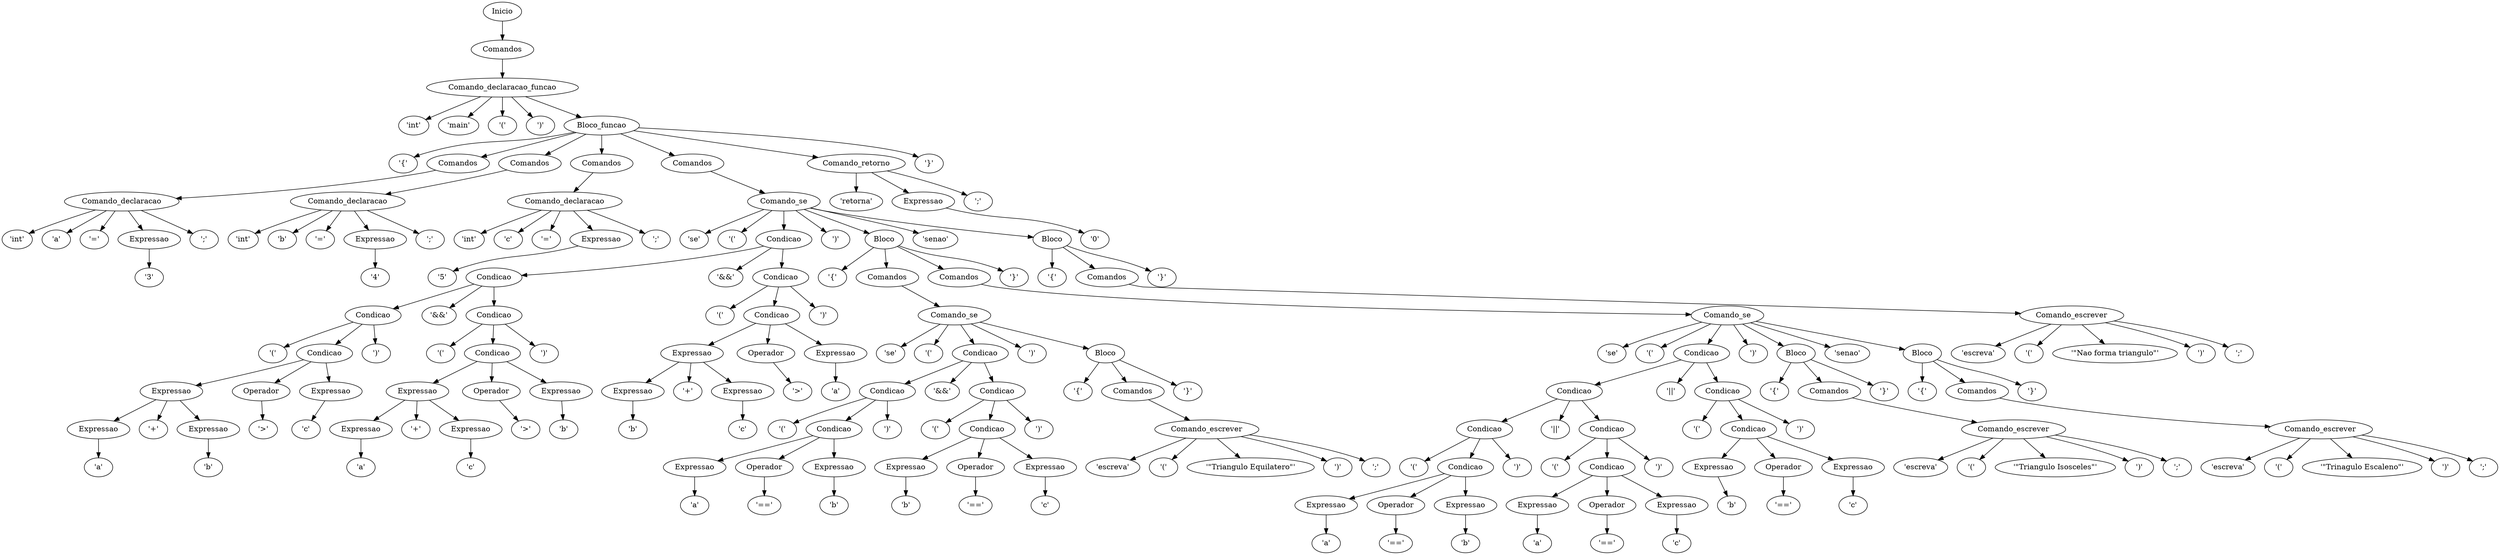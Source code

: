 digraph AST {
n0 [label="Inicio"];
n1 [label="Comandos"];
n2 [label="Comando_declaracao_funcao"];
n3 [label="'int'"];
n2 -> n3;
n4 [label="'main'"];
n2 -> n4;
n5 [label="'('"];
n2 -> n5;
n6 [label="')'"];
n2 -> n6;
n7 [label="Bloco_funcao"];
n8 [label="'{'"];
n7 -> n8;
n9 [label="Comandos"];
n10 [label="Comando_declaracao"];
n11 [label="'int'"];
n10 -> n11;
n12 [label="'a'"];
n10 -> n12;
n13 [label="'='"];
n10 -> n13;
n14 [label="Expressao"];
n15 [label="'3'"];
n14 -> n15;
n10 -> n14;
n16 [label="';'"];
n10 -> n16;
n9 -> n10;
n7 -> n9;
n17 [label="Comandos"];
n18 [label="Comando_declaracao"];
n19 [label="'int'"];
n18 -> n19;
n20 [label="'b'"];
n18 -> n20;
n21 [label="'='"];
n18 -> n21;
n22 [label="Expressao"];
n23 [label="'4'"];
n22 -> n23;
n18 -> n22;
n24 [label="';'"];
n18 -> n24;
n17 -> n18;
n7 -> n17;
n25 [label="Comandos"];
n26 [label="Comando_declaracao"];
n27 [label="'int'"];
n26 -> n27;
n28 [label="'c'"];
n26 -> n28;
n29 [label="'='"];
n26 -> n29;
n30 [label="Expressao"];
n31 [label="'5'"];
n30 -> n31;
n26 -> n30;
n32 [label="';'"];
n26 -> n32;
n25 -> n26;
n7 -> n25;
n33 [label="Comandos"];
n34 [label="Comando_se"];
n35 [label="'se'"];
n34 -> n35;
n36 [label="'('"];
n34 -> n36;
n37 [label="Condicao"];
n38 [label="Condicao"];
n39 [label="Condicao"];
n40 [label="'('"];
n39 -> n40;
n41 [label="Condicao"];
n42 [label="Expressao"];
n43 [label="Expressao"];
n44 [label="'a'"];
n43 -> n44;
n42 -> n43;
n45 [label="'+'"];
n42 -> n45;
n46 [label="Expressao"];
n47 [label="'b'"];
n46 -> n47;
n42 -> n46;
n41 -> n42;
n48 [label="Operador"];
n49 [label="'>'"];
n48 -> n49;
n41 -> n48;
n50 [label="Expressao"];
n51 [label="'c'"];
n50 -> n51;
n41 -> n50;
n39 -> n41;
n52 [label="')'"];
n39 -> n52;
n38 -> n39;
n53 [label="'&&'"];
n38 -> n53;
n54 [label="Condicao"];
n55 [label="'('"];
n54 -> n55;
n56 [label="Condicao"];
n57 [label="Expressao"];
n58 [label="Expressao"];
n59 [label="'a'"];
n58 -> n59;
n57 -> n58;
n60 [label="'+'"];
n57 -> n60;
n61 [label="Expressao"];
n62 [label="'c'"];
n61 -> n62;
n57 -> n61;
n56 -> n57;
n63 [label="Operador"];
n64 [label="'>'"];
n63 -> n64;
n56 -> n63;
n65 [label="Expressao"];
n66 [label="'b'"];
n65 -> n66;
n56 -> n65;
n54 -> n56;
n67 [label="')'"];
n54 -> n67;
n38 -> n54;
n37 -> n38;
n68 [label="'&&'"];
n37 -> n68;
n69 [label="Condicao"];
n70 [label="'('"];
n69 -> n70;
n71 [label="Condicao"];
n72 [label="Expressao"];
n73 [label="Expressao"];
n74 [label="'b'"];
n73 -> n74;
n72 -> n73;
n75 [label="'+'"];
n72 -> n75;
n76 [label="Expressao"];
n77 [label="'c'"];
n76 -> n77;
n72 -> n76;
n71 -> n72;
n78 [label="Operador"];
n79 [label="'>'"];
n78 -> n79;
n71 -> n78;
n80 [label="Expressao"];
n81 [label="'a'"];
n80 -> n81;
n71 -> n80;
n69 -> n71;
n82 [label="')'"];
n69 -> n82;
n37 -> n69;
n34 -> n37;
n83 [label="')'"];
n34 -> n83;
n84 [label="Bloco"];
n85 [label="'{'"];
n84 -> n85;
n86 [label="Comandos"];
n87 [label="Comando_se"];
n88 [label="'se'"];
n87 -> n88;
n89 [label="'('"];
n87 -> n89;
n90 [label="Condicao"];
n91 [label="Condicao"];
n92 [label="'('"];
n91 -> n92;
n93 [label="Condicao"];
n94 [label="Expressao"];
n95 [label="'a'"];
n94 -> n95;
n93 -> n94;
n96 [label="Operador"];
n97 [label="'=='"];
n96 -> n97;
n93 -> n96;
n98 [label="Expressao"];
n99 [label="'b'"];
n98 -> n99;
n93 -> n98;
n91 -> n93;
n100 [label="')'"];
n91 -> n100;
n90 -> n91;
n101 [label="'&&'"];
n90 -> n101;
n102 [label="Condicao"];
n103 [label="'('"];
n102 -> n103;
n104 [label="Condicao"];
n105 [label="Expressao"];
n106 [label="'b'"];
n105 -> n106;
n104 -> n105;
n107 [label="Operador"];
n108 [label="'=='"];
n107 -> n108;
n104 -> n107;
n109 [label="Expressao"];
n110 [label="'c'"];
n109 -> n110;
n104 -> n109;
n102 -> n104;
n111 [label="')'"];
n102 -> n111;
n90 -> n102;
n87 -> n90;
n112 [label="')'"];
n87 -> n112;
n113 [label="Bloco"];
n114 [label="'{'"];
n113 -> n114;
n115 [label="Comandos"];
n116 [label="Comando_escrever"];
n117 [label="'escreva'"];
n116 -> n117;
n118 [label="'('"];
n116 -> n118;
n119 [label="'\"Triangulo Equilatero\"'"];
n116 -> n119;
n120 [label="')'"];
n116 -> n120;
n121 [label="';'"];
n116 -> n121;
n115 -> n116;
n113 -> n115;
n122 [label="'}'"];
n113 -> n122;
n87 -> n113;
n86 -> n87;
n84 -> n86;
n123 [label="Comandos"];
n124 [label="Comando_se"];
n125 [label="'se'"];
n124 -> n125;
n126 [label="'('"];
n124 -> n126;
n127 [label="Condicao"];
n128 [label="Condicao"];
n129 [label="Condicao"];
n130 [label="'('"];
n129 -> n130;
n131 [label="Condicao"];
n132 [label="Expressao"];
n133 [label="'a'"];
n132 -> n133;
n131 -> n132;
n134 [label="Operador"];
n135 [label="'=='"];
n134 -> n135;
n131 -> n134;
n136 [label="Expressao"];
n137 [label="'b'"];
n136 -> n137;
n131 -> n136;
n129 -> n131;
n138 [label="')'"];
n129 -> n138;
n128 -> n129;
n139 [label="'||'"];
n128 -> n139;
n140 [label="Condicao"];
n141 [label="'('"];
n140 -> n141;
n142 [label="Condicao"];
n143 [label="Expressao"];
n144 [label="'a'"];
n143 -> n144;
n142 -> n143;
n145 [label="Operador"];
n146 [label="'=='"];
n145 -> n146;
n142 -> n145;
n147 [label="Expressao"];
n148 [label="'c'"];
n147 -> n148;
n142 -> n147;
n140 -> n142;
n149 [label="')'"];
n140 -> n149;
n128 -> n140;
n127 -> n128;
n150 [label="'||'"];
n127 -> n150;
n151 [label="Condicao"];
n152 [label="'('"];
n151 -> n152;
n153 [label="Condicao"];
n154 [label="Expressao"];
n155 [label="'b'"];
n154 -> n155;
n153 -> n154;
n156 [label="Operador"];
n157 [label="'=='"];
n156 -> n157;
n153 -> n156;
n158 [label="Expressao"];
n159 [label="'c'"];
n158 -> n159;
n153 -> n158;
n151 -> n153;
n160 [label="')'"];
n151 -> n160;
n127 -> n151;
n124 -> n127;
n161 [label="')'"];
n124 -> n161;
n162 [label="Bloco"];
n163 [label="'{'"];
n162 -> n163;
n164 [label="Comandos"];
n165 [label="Comando_escrever"];
n166 [label="'escreva'"];
n165 -> n166;
n167 [label="'('"];
n165 -> n167;
n168 [label="'\"Triangulo Isosceles\"'"];
n165 -> n168;
n169 [label="')'"];
n165 -> n169;
n170 [label="';'"];
n165 -> n170;
n164 -> n165;
n162 -> n164;
n171 [label="'}'"];
n162 -> n171;
n124 -> n162;
n172 [label="'senao'"];
n124 -> n172;
n173 [label="Bloco"];
n174 [label="'{'"];
n173 -> n174;
n175 [label="Comandos"];
n176 [label="Comando_escrever"];
n177 [label="'escreva'"];
n176 -> n177;
n178 [label="'('"];
n176 -> n178;
n179 [label="'\"Trinagulo Escaleno\"'"];
n176 -> n179;
n180 [label="')'"];
n176 -> n180;
n181 [label="';'"];
n176 -> n181;
n175 -> n176;
n173 -> n175;
n182 [label="'}'"];
n173 -> n182;
n124 -> n173;
n123 -> n124;
n84 -> n123;
n183 [label="'}'"];
n84 -> n183;
n34 -> n84;
n184 [label="'senao'"];
n34 -> n184;
n185 [label="Bloco"];
n186 [label="'{'"];
n185 -> n186;
n187 [label="Comandos"];
n188 [label="Comando_escrever"];
n189 [label="'escreva'"];
n188 -> n189;
n190 [label="'('"];
n188 -> n190;
n191 [label="'\"Nao forma triangulo\"'"];
n188 -> n191;
n192 [label="')'"];
n188 -> n192;
n193 [label="';'"];
n188 -> n193;
n187 -> n188;
n185 -> n187;
n194 [label="'}'"];
n185 -> n194;
n34 -> n185;
n33 -> n34;
n7 -> n33;
n195 [label="Comando_retorno"];
n196 [label="'retorna'"];
n195 -> n196;
n197 [label="Expressao"];
n198 [label="'0'"];
n197 -> n198;
n195 -> n197;
n199 [label="';'"];
n195 -> n199;
n7 -> n195;
n200 [label="'}'"];
n7 -> n200;
n2 -> n7;
n1 -> n2;
n0 -> n1;
}
